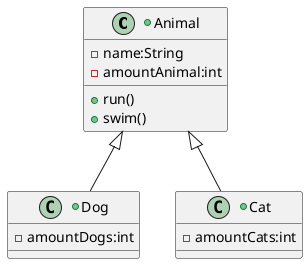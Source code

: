 @startuml

+class Animal {
-name:String
-amountAnimal:int

+run()
+swim()
}

+class Dog {
-amountDogs:int
}

+class Cat {
-amountCats:int
}

Animal <|-- Dog
Animal <|-- Cat
@enduml